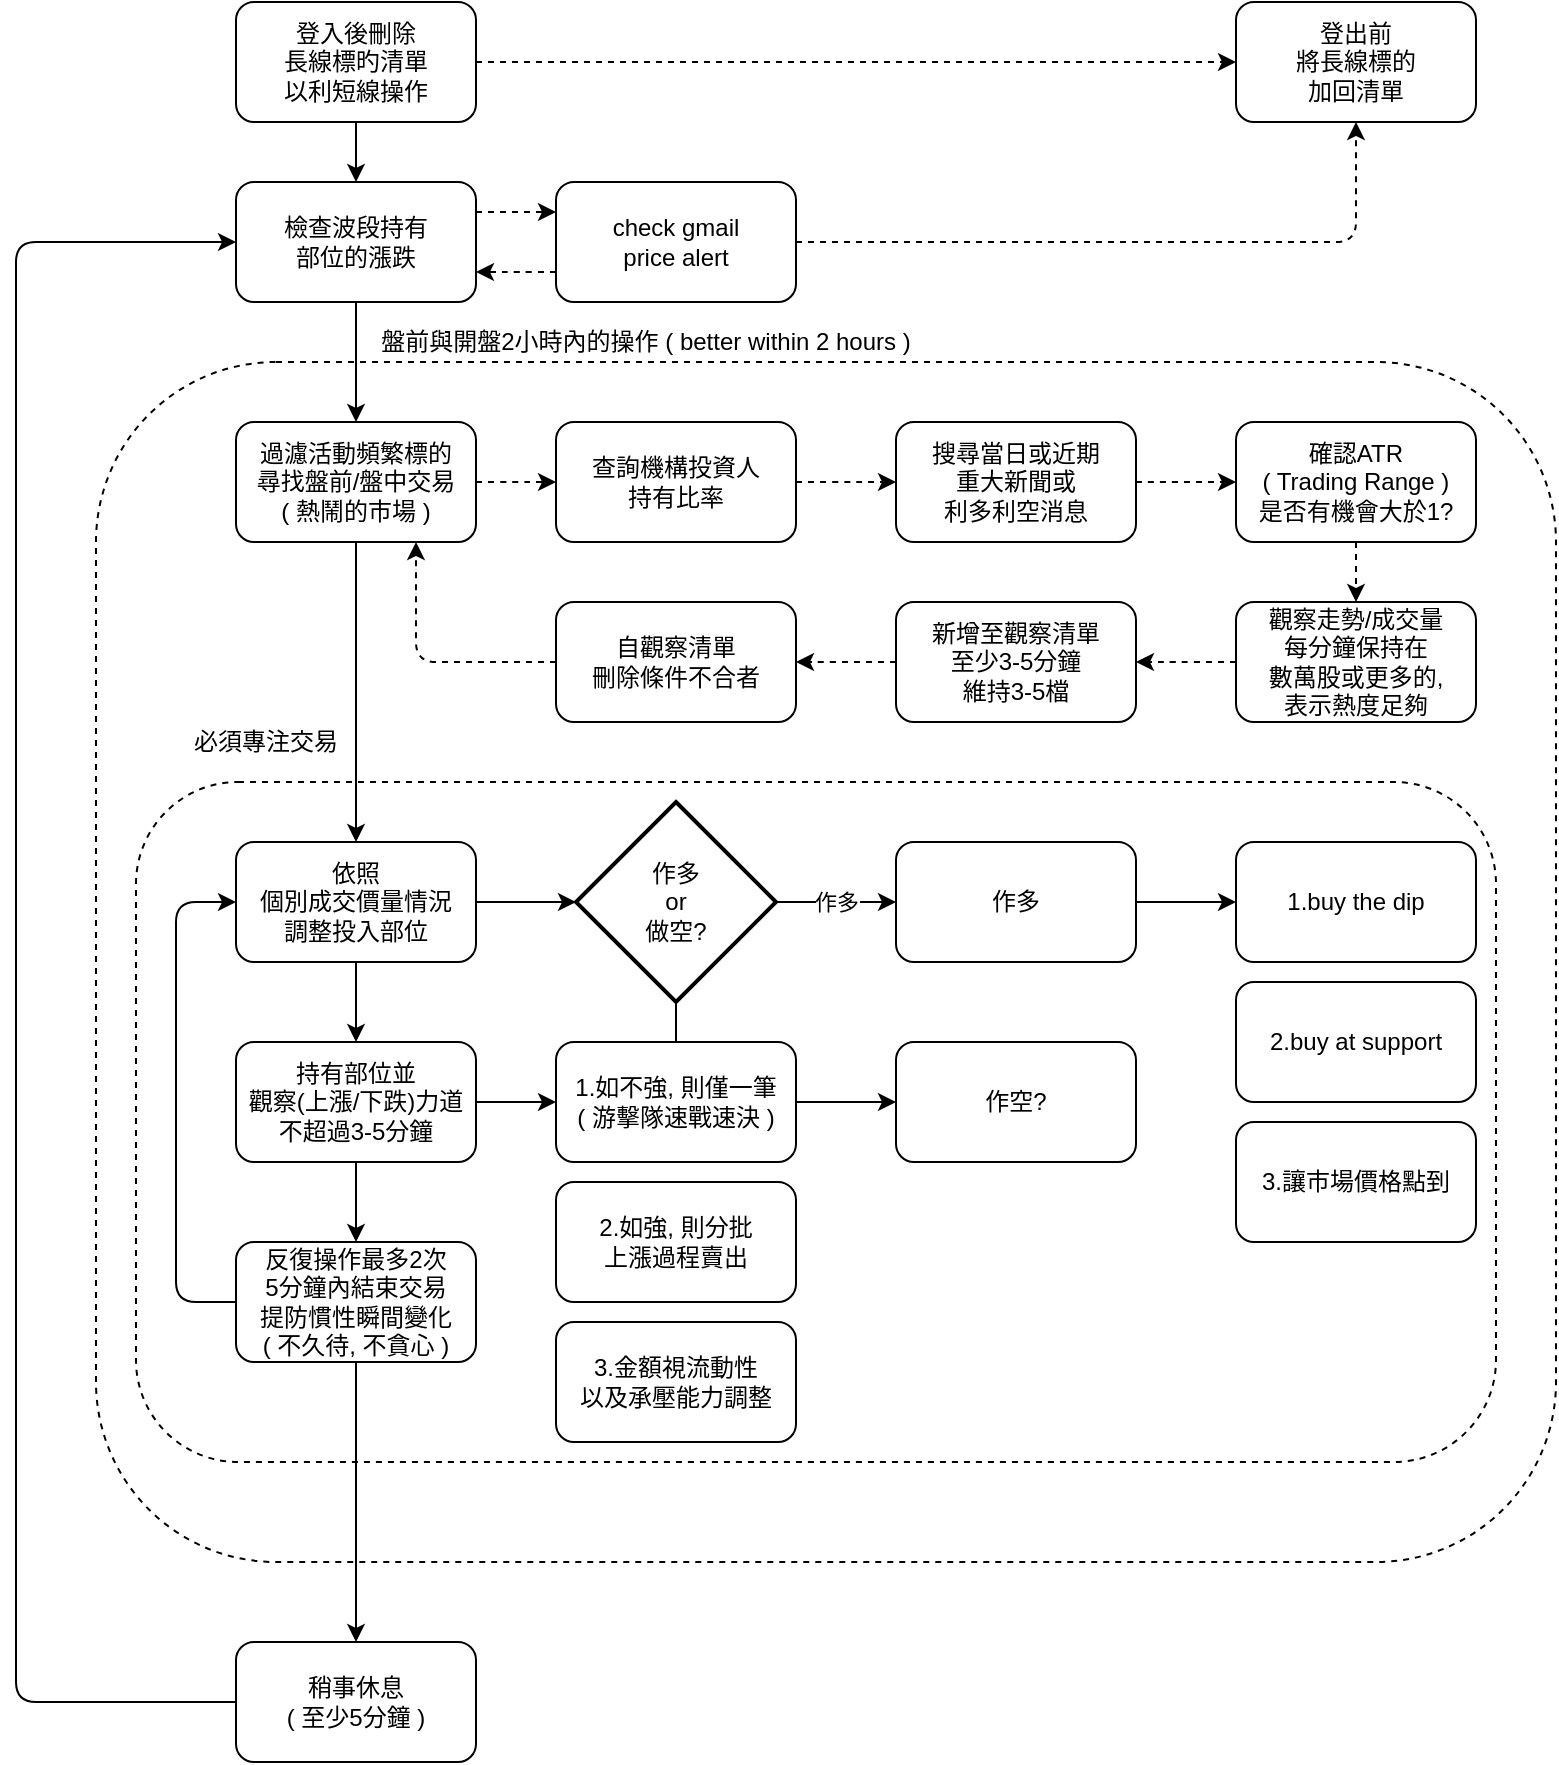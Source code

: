 <mxfile version="14.8.0"><diagram id="2W2IRHp-vWOM0x0aQLfi" name="day-trade"><mxGraphModel dx="415" dy="267" grid="1" gridSize="10" guides="1" tooltips="1" connect="1" arrows="1" fold="1" page="1" pageScale="1" pageWidth="827" pageHeight="1169" math="0" shadow="0"><root><mxCell id="0"/><mxCell id="1" parent="0"/><mxCell id="skBQHpanSOeN_9HQ8_Ik-58" value="" style="rounded=1;whiteSpace=wrap;html=1;dashed=1;" vertex="1" parent="1"><mxGeometry x="70" y="200" width="730" height="600" as="geometry"/></mxCell><mxCell id="skBQHpanSOeN_9HQ8_Ik-55" value="" style="rounded=1;whiteSpace=wrap;html=1;dashed=1;" vertex="1" parent="1"><mxGeometry x="90" y="410" width="680" height="340" as="geometry"/></mxCell><mxCell id="skBQHpanSOeN_9HQ8_Ik-1" value="過濾活動頻繁標的&lt;br&gt;尋找盤前/盤中交易&lt;br&gt;( 熱鬧的市場 )&lt;br&gt;" style="rounded=1;whiteSpace=wrap;html=1;" vertex="1" parent="1"><mxGeometry x="140" y="230" width="120" height="60" as="geometry"/></mxCell><mxCell id="skBQHpanSOeN_9HQ8_Ik-2" value="登出前&lt;br&gt;將長線標的&lt;br&gt;加回清單" style="rounded=1;whiteSpace=wrap;html=1;" vertex="1" parent="1"><mxGeometry x="640" y="20" width="120" height="60" as="geometry"/></mxCell><mxCell id="skBQHpanSOeN_9HQ8_Ik-3" value="登入後刪除&lt;br&gt;長線標旳清單&lt;br&gt;以利短線操作" style="rounded=1;whiteSpace=wrap;html=1;" vertex="1" parent="1"><mxGeometry x="140" y="20" width="120" height="60" as="geometry"/></mxCell><mxCell id="skBQHpanSOeN_9HQ8_Ik-4" value="" style="edgeStyle=elbowEdgeStyle;elbow=horizontal;endArrow=classic;html=1;exitX=0.5;exitY=1;exitDx=0;exitDy=0;entryX=0.5;entryY=0;entryDx=0;entryDy=0;" edge="1" parent="1" source="skBQHpanSOeN_9HQ8_Ik-3" target="skBQHpanSOeN_9HQ8_Ik-11"><mxGeometry width="50" height="50" relative="1" as="geometry"><mxPoint x="330" y="160" as="sourcePoint"/><mxPoint x="380" y="110" as="targetPoint"/></mxGeometry></mxCell><mxCell id="skBQHpanSOeN_9HQ8_Ik-5" value="查詢機構投資人&lt;br&gt;持有比率" style="rounded=1;whiteSpace=wrap;html=1;" vertex="1" parent="1"><mxGeometry x="300" y="230" width="120" height="60" as="geometry"/></mxCell><mxCell id="skBQHpanSOeN_9HQ8_Ik-6" value="" style="edgeStyle=elbowEdgeStyle;elbow=horizontal;endArrow=classic;html=1;dashed=1;" edge="1" parent="1" source="skBQHpanSOeN_9HQ8_Ik-1" target="skBQHpanSOeN_9HQ8_Ik-5"><mxGeometry width="50" height="50" relative="1" as="geometry"><mxPoint x="199.67" y="220" as="sourcePoint"/><mxPoint x="199.67" y="260" as="targetPoint"/></mxGeometry></mxCell><mxCell id="skBQHpanSOeN_9HQ8_Ik-7" value="搜尋當日或近期&lt;br&gt;重大新聞或&lt;br&gt;利多利空消息" style="rounded=1;whiteSpace=wrap;html=1;" vertex="1" parent="1"><mxGeometry x="470" y="230" width="120" height="60" as="geometry"/></mxCell><mxCell id="skBQHpanSOeN_9HQ8_Ik-8" value="" style="edgeStyle=elbowEdgeStyle;elbow=vertical;endArrow=classic;html=1;exitX=1;exitY=0.5;exitDx=0;exitDy=0;dashed=1;" edge="1" parent="1" source="skBQHpanSOeN_9HQ8_Ik-5" target="skBQHpanSOeN_9HQ8_Ik-7"><mxGeometry width="50" height="50" relative="1" as="geometry"><mxPoint x="209.663" y="410" as="sourcePoint"/><mxPoint x="209.663" y="450" as="targetPoint"/></mxGeometry></mxCell><mxCell id="skBQHpanSOeN_9HQ8_Ik-9" value="確認ATR&lt;br&gt;( Trading Range )&lt;br&gt;是否有機會大於1?" style="rounded=1;whiteSpace=wrap;html=1;" vertex="1" parent="1"><mxGeometry x="640" y="230" width="120" height="60" as="geometry"/></mxCell><mxCell id="skBQHpanSOeN_9HQ8_Ik-10" value="" style="edgeStyle=elbowEdgeStyle;elbow=horizontal;endArrow=classic;html=1;entryX=0;entryY=0.5;entryDx=0;entryDy=0;dashed=1;" edge="1" parent="1" source="skBQHpanSOeN_9HQ8_Ik-7" target="skBQHpanSOeN_9HQ8_Ik-9"><mxGeometry width="50" height="50" relative="1" as="geometry"><mxPoint x="209.663" y="510" as="sourcePoint"/><mxPoint x="209.663" y="550" as="targetPoint"/><Array as="points"><mxPoint x="600" y="260"/></Array></mxGeometry></mxCell><mxCell id="skBQHpanSOeN_9HQ8_Ik-11" value="檢查波段持有&lt;br&gt;部位的漲跌" style="rounded=1;whiteSpace=wrap;html=1;" vertex="1" parent="1"><mxGeometry x="140" y="110" width="120" height="60" as="geometry"/></mxCell><mxCell id="skBQHpanSOeN_9HQ8_Ik-12" value="" style="edgeStyle=elbowEdgeStyle;elbow=horizontal;endArrow=classic;html=1;dashed=1;" edge="1" parent="1" source="skBQHpanSOeN_9HQ8_Ik-9" target="skBQHpanSOeN_9HQ8_Ik-13"><mxGeometry width="50" height="50" relative="1" as="geometry"><mxPoint x="219.67" y="610" as="sourcePoint"/><mxPoint x="219.67" y="650" as="targetPoint"/><Array as="points"><mxPoint x="700" y="350"/></Array></mxGeometry></mxCell><mxCell id="skBQHpanSOeN_9HQ8_Ik-13" value="觀察走勢/成交量&lt;br&gt;每分鐘保持在&lt;br&gt;數萬股或更多的,&lt;br&gt;表示熱度足夠" style="rounded=1;whiteSpace=wrap;html=1;" vertex="1" parent="1"><mxGeometry x="640" y="320" width="120" height="60" as="geometry"/></mxCell><mxCell id="skBQHpanSOeN_9HQ8_Ik-15" value="新增至觀察清單&lt;br&gt;至少3-5分鐘&lt;br&gt;維持3-5檔" style="rounded=1;whiteSpace=wrap;html=1;" vertex="1" parent="1"><mxGeometry x="470" y="320" width="120" height="60" as="geometry"/></mxCell><mxCell id="skBQHpanSOeN_9HQ8_Ik-17" value="依照&lt;br&gt;個別成交價量情況&lt;br&gt;調整投入部位" style="rounded=1;whiteSpace=wrap;html=1;" vertex="1" parent="1"><mxGeometry x="140" y="440" width="120" height="60" as="geometry"/></mxCell><mxCell id="skBQHpanSOeN_9HQ8_Ik-19" value="作多" style="rounded=1;whiteSpace=wrap;html=1;" vertex="1" parent="1"><mxGeometry x="470" y="440" width="120" height="60" as="geometry"/></mxCell><mxCell id="skBQHpanSOeN_9HQ8_Ik-20" value="作多&lt;br&gt;or&lt;br&gt;做空?" style="strokeWidth=2;html=1;shape=mxgraph.flowchart.decision;whiteSpace=wrap;" vertex="1" parent="1"><mxGeometry x="310" y="420" width="100" height="100" as="geometry"/></mxCell><mxCell id="skBQHpanSOeN_9HQ8_Ik-21" value="" style="edgeStyle=elbowEdgeStyle;elbow=horizontal;endArrow=classic;html=1;entryX=0;entryY=0.5;entryDx=0;entryDy=0;entryPerimeter=0;" edge="1" parent="1" source="skBQHpanSOeN_9HQ8_Ik-17" target="skBQHpanSOeN_9HQ8_Ik-20"><mxGeometry width="50" height="50" relative="1" as="geometry"><mxPoint x="210" y="410" as="sourcePoint"/><mxPoint x="210" y="450" as="targetPoint"/><Array as="points"><mxPoint x="209.67" y="470"/></Array></mxGeometry></mxCell><mxCell id="skBQHpanSOeN_9HQ8_Ik-22" value="作空" style="edgeStyle=elbowEdgeStyle;elbow=horizontal;endArrow=classic;html=1;exitX=0.5;exitY=1;exitDx=0;exitDy=0;exitPerimeter=0;startArrow=none;entryX=0;entryY=0.5;entryDx=0;entryDy=0;" edge="1" parent="1" source="skBQHpanSOeN_9HQ8_Ik-20" target="skBQHpanSOeN_9HQ8_Ik-24"><mxGeometry width="50" height="50" relative="1" as="geometry"><mxPoint x="220" y="490" as="sourcePoint"/><mxPoint x="360" y="380" as="targetPoint"/><Array as="points"><mxPoint x="360" y="550"/><mxPoint x="520" y="380"/></Array></mxGeometry></mxCell><mxCell id="skBQHpanSOeN_9HQ8_Ik-23" value="作多" style="edgeStyle=elbowEdgeStyle;elbow=horizontal;endArrow=classic;html=1;startArrow=none;exitX=1;exitY=0.5;exitDx=0;exitDy=0;exitPerimeter=0;" edge="1" parent="1" source="skBQHpanSOeN_9HQ8_Ik-20" target="skBQHpanSOeN_9HQ8_Ik-19"><mxGeometry width="50" height="50" relative="1" as="geometry"><mxPoint x="480" y="460" as="sourcePoint"/><mxPoint x="470" y="360" as="targetPoint"/><Array as="points"><mxPoint x="460" y="470"/></Array></mxGeometry></mxCell><mxCell id="skBQHpanSOeN_9HQ8_Ik-26" value="1.buy the dip" style="rounded=1;whiteSpace=wrap;html=1;" vertex="1" parent="1"><mxGeometry x="640" y="440" width="120" height="60" as="geometry"/></mxCell><mxCell id="skBQHpanSOeN_9HQ8_Ik-27" value="2.buy at support" style="rounded=1;whiteSpace=wrap;html=1;" vertex="1" parent="1"><mxGeometry x="640" y="510" width="120" height="60" as="geometry"/></mxCell><mxCell id="skBQHpanSOeN_9HQ8_Ik-28" value="3.讓市場價格點到" style="rounded=1;whiteSpace=wrap;html=1;" vertex="1" parent="1"><mxGeometry x="640" y="580" width="120" height="60" as="geometry"/></mxCell><mxCell id="skBQHpanSOeN_9HQ8_Ik-29" value="" style="edgeStyle=elbowEdgeStyle;elbow=vertical;endArrow=classic;html=1;exitX=1;exitY=0.5;exitDx=0;exitDy=0;" edge="1" parent="1" source="skBQHpanSOeN_9HQ8_Ik-19" target="skBQHpanSOeN_9HQ8_Ik-26"><mxGeometry width="50" height="50" relative="1" as="geometry"><mxPoint x="220" y="210" as="sourcePoint"/><mxPoint x="680" y="360" as="targetPoint"/><Array as="points"><mxPoint x="700" y="470"/></Array></mxGeometry></mxCell><mxCell id="skBQHpanSOeN_9HQ8_Ik-30" value="持有部位並&lt;br&gt;觀察(上漲/下跌)力道&lt;br&gt;不超過3-5分鐘" style="rounded=1;whiteSpace=wrap;html=1;" vertex="1" parent="1"><mxGeometry x="140" y="540" width="120" height="60" as="geometry"/></mxCell><mxCell id="skBQHpanSOeN_9HQ8_Ik-31" value="" style="edgeStyle=elbowEdgeStyle;elbow=horizontal;endArrow=classic;html=1;" edge="1" parent="1" source="skBQHpanSOeN_9HQ8_Ik-17"><mxGeometry width="50" height="50" relative="1" as="geometry"><mxPoint x="199.83" y="500" as="sourcePoint"/><mxPoint x="199.83" y="540" as="targetPoint"/><Array as="points"><mxPoint x="200" y="560"/></Array></mxGeometry></mxCell><mxCell id="skBQHpanSOeN_9HQ8_Ik-32" value="1.如不強, 則僅一筆&lt;br&gt;( 游擊隊速戰速決 )" style="rounded=1;whiteSpace=wrap;html=1;" vertex="1" parent="1"><mxGeometry x="300" y="540" width="120" height="60" as="geometry"/></mxCell><mxCell id="skBQHpanSOeN_9HQ8_Ik-33" value="2.如強, 則分批&lt;br&gt;上漲過程賣出" style="rounded=1;whiteSpace=wrap;html=1;" vertex="1" parent="1"><mxGeometry x="300" y="610" width="120" height="60" as="geometry"/></mxCell><mxCell id="skBQHpanSOeN_9HQ8_Ik-34" value="" style="edgeStyle=elbowEdgeStyle;elbow=horizontal;endArrow=classic;html=1;exitX=1;exitY=0.5;exitDx=0;exitDy=0;" edge="1" parent="1" source="skBQHpanSOeN_9HQ8_Ik-30" target="skBQHpanSOeN_9HQ8_Ik-32"><mxGeometry width="50" height="50" relative="1" as="geometry"><mxPoint x="210" y="510" as="sourcePoint"/><mxPoint x="209.83" y="550" as="targetPoint"/><Array as="points"><mxPoint x="360" y="560"/></Array></mxGeometry></mxCell><mxCell id="skBQHpanSOeN_9HQ8_Ik-35" value="3.金額視流動性&lt;br&gt;以及承壓能力調整" style="rounded=1;whiteSpace=wrap;html=1;" vertex="1" parent="1"><mxGeometry x="300" y="680" width="120" height="60" as="geometry"/></mxCell><mxCell id="skBQHpanSOeN_9HQ8_Ik-24" value="作空?" style="rounded=1;whiteSpace=wrap;html=1;" vertex="1" parent="1"><mxGeometry x="470" y="540" width="120" height="60" as="geometry"/></mxCell><mxCell id="skBQHpanSOeN_9HQ8_Ik-37" value="" style="edgeStyle=elbowEdgeStyle;elbow=horizontal;endArrow=classic;html=1;exitX=1;exitY=0.5;exitDx=0;exitDy=0;entryX=0;entryY=0.5;entryDx=0;entryDy=0;dashed=1;" edge="1" parent="1" source="skBQHpanSOeN_9HQ8_Ik-3" target="skBQHpanSOeN_9HQ8_Ik-2"><mxGeometry width="50" height="50" relative="1" as="geometry"><mxPoint x="210" y="90" as="sourcePoint"/><mxPoint x="210" y="130" as="targetPoint"/></mxGeometry></mxCell><mxCell id="skBQHpanSOeN_9HQ8_Ik-40" value="自觀察清單&lt;br&gt;刪除條件不合者" style="rounded=1;whiteSpace=wrap;html=1;" vertex="1" parent="1"><mxGeometry x="300" y="320" width="120" height="60" as="geometry"/></mxCell><mxCell id="skBQHpanSOeN_9HQ8_Ik-41" value="" style="edgeStyle=elbowEdgeStyle;elbow=horizontal;endArrow=classic;html=1;entryX=1;entryY=0.5;entryDx=0;entryDy=0;dashed=1;exitX=0;exitY=0.5;exitDx=0;exitDy=0;" edge="1" parent="1" source="skBQHpanSOeN_9HQ8_Ik-13" target="skBQHpanSOeN_9HQ8_Ik-15"><mxGeometry width="50" height="50" relative="1" as="geometry"><mxPoint x="600" y="270" as="sourcePoint"/><mxPoint x="640" y="270" as="targetPoint"/><Array as="points"><mxPoint x="610" y="340"/></Array></mxGeometry></mxCell><mxCell id="skBQHpanSOeN_9HQ8_Ik-42" value="" style="edgeStyle=elbowEdgeStyle;elbow=horizontal;endArrow=classic;html=1;dashed=1;exitX=0;exitY=0.5;exitDx=0;exitDy=0;" edge="1" parent="1" source="skBQHpanSOeN_9HQ8_Ik-15" target="skBQHpanSOeN_9HQ8_Ik-40"><mxGeometry width="50" height="50" relative="1" as="geometry"><mxPoint x="480" y="430" as="sourcePoint"/><mxPoint x="600" y="360" as="targetPoint"/><Array as="points"><mxPoint x="430" y="350"/></Array></mxGeometry></mxCell><mxCell id="skBQHpanSOeN_9HQ8_Ik-43" value="" style="edgeStyle=elbowEdgeStyle;elbow=horizontal;endArrow=classic;html=1;dashed=1;exitX=0;exitY=0.5;exitDx=0;exitDy=0;entryX=0.75;entryY=1;entryDx=0;entryDy=0;" edge="1" parent="1" source="skBQHpanSOeN_9HQ8_Ik-40" target="skBQHpanSOeN_9HQ8_Ik-1"><mxGeometry width="50" height="50" relative="1" as="geometry"><mxPoint x="470" y="270" as="sourcePoint"/><mxPoint x="430" y="270" as="targetPoint"/><Array as="points"><mxPoint x="230" y="240"/></Array></mxGeometry></mxCell><mxCell id="skBQHpanSOeN_9HQ8_Ik-45" value="反復操作最多2次&lt;br&gt;5分鐘內結束交易&lt;br&gt;提防慣性瞬間變化&lt;br&gt;( 不久待, 不貪心 )" style="rounded=1;whiteSpace=wrap;html=1;" vertex="1" parent="1"><mxGeometry x="140" y="640" width="120" height="60" as="geometry"/></mxCell><mxCell id="skBQHpanSOeN_9HQ8_Ik-46" value="" style="edgeStyle=elbowEdgeStyle;elbow=horizontal;endArrow=classic;html=1;" edge="1" parent="1" source="skBQHpanSOeN_9HQ8_Ik-30" target="skBQHpanSOeN_9HQ8_Ik-45"><mxGeometry width="50" height="50" relative="1" as="geometry"><mxPoint x="210" y="510" as="sourcePoint"/><mxPoint x="209.83" y="550" as="targetPoint"/><Array as="points"><mxPoint x="210" y="640"/></Array></mxGeometry></mxCell><mxCell id="skBQHpanSOeN_9HQ8_Ik-47" value="" style="edgeStyle=elbowEdgeStyle;elbow=horizontal;endArrow=classic;html=1;entryX=0;entryY=0.5;entryDx=0;entryDy=0;exitX=0;exitY=0.5;exitDx=0;exitDy=0;" edge="1" parent="1" source="skBQHpanSOeN_9HQ8_Ik-45" target="skBQHpanSOeN_9HQ8_Ik-17"><mxGeometry width="50" height="50" relative="1" as="geometry"><mxPoint x="270" y="580" as="sourcePoint"/><mxPoint x="470" y="550" as="targetPoint"/><Array as="points"><mxPoint x="110" y="570"/></Array></mxGeometry></mxCell><mxCell id="skBQHpanSOeN_9HQ8_Ik-48" value="稍事休息&lt;br&gt;( 至少5分鐘 )" style="rounded=1;whiteSpace=wrap;html=1;" vertex="1" parent="1"><mxGeometry x="140" y="840" width="120" height="60" as="geometry"/></mxCell><mxCell id="skBQHpanSOeN_9HQ8_Ik-49" value="" style="edgeStyle=elbowEdgeStyle;elbow=horizontal;endArrow=classic;html=1;exitX=0.5;exitY=1;exitDx=0;exitDy=0;" edge="1" parent="1" source="skBQHpanSOeN_9HQ8_Ik-45" target="skBQHpanSOeN_9HQ8_Ik-48"><mxGeometry width="50" height="50" relative="1" as="geometry"><mxPoint x="210" y="610" as="sourcePoint"/><mxPoint x="200" y="830" as="targetPoint"/><Array as="points"/></mxGeometry></mxCell><mxCell id="skBQHpanSOeN_9HQ8_Ik-50" value="" style="edgeStyle=elbowEdgeStyle;elbow=horizontal;endArrow=classic;html=1;entryX=0;entryY=0.5;entryDx=0;entryDy=0;exitX=0;exitY=0.5;exitDx=0;exitDy=0;" edge="1" parent="1" source="skBQHpanSOeN_9HQ8_Ik-48" target="skBQHpanSOeN_9HQ8_Ik-11"><mxGeometry width="50" height="50" relative="1" as="geometry"><mxPoint x="150" y="650" as="sourcePoint"/><mxPoint x="150" y="450" as="targetPoint"/><Array as="points"><mxPoint x="30" y="480"/></Array></mxGeometry></mxCell><mxCell id="skBQHpanSOeN_9HQ8_Ik-51" value="" style="edgeStyle=elbowEdgeStyle;elbow=horizontal;endArrow=classic;html=1;entryX=0.5;entryY=0;entryDx=0;entryDy=0;" edge="1" parent="1" source="skBQHpanSOeN_9HQ8_Ik-11" target="skBQHpanSOeN_9HQ8_Ik-1"><mxGeometry width="50" height="50" relative="1" as="geometry"><mxPoint x="210" y="90" as="sourcePoint"/><mxPoint x="210" y="120" as="targetPoint"/></mxGeometry></mxCell><mxCell id="skBQHpanSOeN_9HQ8_Ik-53" value="" style="edgeStyle=elbowEdgeStyle;elbow=horizontal;endArrow=classic;html=1;entryX=0.5;entryY=0;entryDx=0;entryDy=0;exitX=0.5;exitY=1;exitDx=0;exitDy=0;" edge="1" parent="1" source="skBQHpanSOeN_9HQ8_Ik-1" target="skBQHpanSOeN_9HQ8_Ik-17"><mxGeometry width="50" height="50" relative="1" as="geometry"><mxPoint x="210" y="210" as="sourcePoint"/><mxPoint x="210" y="240" as="targetPoint"/></mxGeometry></mxCell><mxCell id="skBQHpanSOeN_9HQ8_Ik-56" value="必須專注交易" style="text;html=1;strokeColor=none;fillColor=none;align=center;verticalAlign=middle;whiteSpace=wrap;rounded=0;" vertex="1" parent="1"><mxGeometry x="110" y="380" width="90" height="20" as="geometry"/></mxCell><mxCell id="skBQHpanSOeN_9HQ8_Ik-59" value="盤前與開盤2小時內的操作 ( better within 2 hours )" style="text;html=1;strokeColor=none;fillColor=none;align=center;verticalAlign=middle;whiteSpace=wrap;rounded=0;dashed=1;" vertex="1" parent="1"><mxGeometry x="210" y="180" width="270" height="20" as="geometry"/></mxCell><mxCell id="skBQHpanSOeN_9HQ8_Ik-60" value="check gmail&lt;br&gt;price alert" style="rounded=1;whiteSpace=wrap;html=1;" vertex="1" parent="1"><mxGeometry x="300" y="110" width="120" height="60" as="geometry"/></mxCell><mxCell id="skBQHpanSOeN_9HQ8_Ik-61" value="" style="edgeStyle=elbowEdgeStyle;elbow=vertical;endArrow=classic;html=1;exitX=1;exitY=0.25;exitDx=0;exitDy=0;dashed=1;entryX=0;entryY=0.25;entryDx=0;entryDy=0;" edge="1" parent="1" source="skBQHpanSOeN_9HQ8_Ik-11" target="skBQHpanSOeN_9HQ8_Ik-60"><mxGeometry width="50" height="50" relative="1" as="geometry"><mxPoint x="430" y="270" as="sourcePoint"/><mxPoint x="310" y="125" as="targetPoint"/><Array as="points"><mxPoint x="280" y="125"/></Array></mxGeometry></mxCell><mxCell id="skBQHpanSOeN_9HQ8_Ik-62" value="" style="edgeStyle=elbowEdgeStyle;elbow=vertical;endArrow=classic;html=1;exitX=0;exitY=0.75;exitDx=0;exitDy=0;dashed=1;entryX=1;entryY=0.75;entryDx=0;entryDy=0;" edge="1" parent="1" source="skBQHpanSOeN_9HQ8_Ik-60" target="skBQHpanSOeN_9HQ8_Ik-11"><mxGeometry width="50" height="50" relative="1" as="geometry"><mxPoint x="270" y="135" as="sourcePoint"/><mxPoint x="310" y="135" as="targetPoint"/><Array as="points"><mxPoint x="280" y="155"/></Array></mxGeometry></mxCell><mxCell id="skBQHpanSOeN_9HQ8_Ik-63" value="" style="edgeStyle=elbowEdgeStyle;elbow=vertical;endArrow=classic;html=1;exitX=1;exitY=0.5;exitDx=0;exitDy=0;dashed=1;entryX=0.5;entryY=1;entryDx=0;entryDy=0;" edge="1" parent="1" source="skBQHpanSOeN_9HQ8_Ik-60" target="skBQHpanSOeN_9HQ8_Ik-2"><mxGeometry width="50" height="50" relative="1" as="geometry"><mxPoint x="270" y="135" as="sourcePoint"/><mxPoint x="310" y="135" as="targetPoint"/><Array as="points"><mxPoint x="450" y="140"/></Array></mxGeometry></mxCell></root></mxGraphModel></diagram></mxfile>